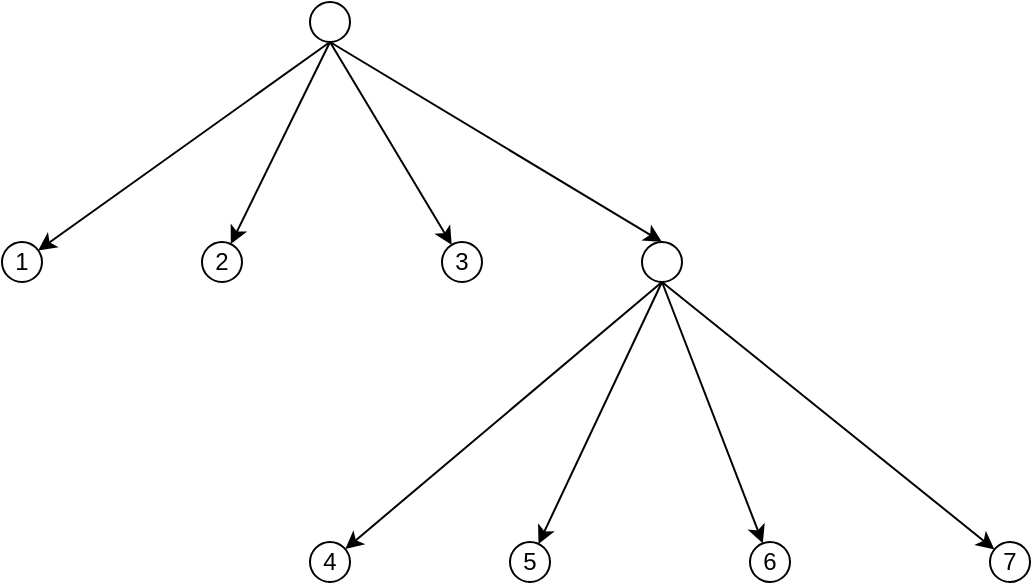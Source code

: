 <mxfile>
    <diagram id="H7DVuLG2uX3h5_tLT7E7" name="Page-1">
        <mxGraphModel dx="743" dy="752" grid="1" gridSize="10" guides="1" tooltips="1" connect="1" arrows="1" fold="1" page="1" pageScale="1" pageWidth="827" pageHeight="1169" math="0" shadow="0">
            <root>
                <mxCell id="0"/>
                <mxCell id="1" parent="0"/>
                <mxCell id="14" style="edgeStyle=none;html=1;exitX=0.5;exitY=1;exitDx=0;exitDy=0;" edge="1" parent="1" source="2" target="13">
                    <mxGeometry relative="1" as="geometry"/>
                </mxCell>
                <mxCell id="16" style="edgeStyle=none;html=1;exitX=0.5;exitY=1;exitDx=0;exitDy=0;" edge="1" parent="1" source="2" target="15">
                    <mxGeometry relative="1" as="geometry"/>
                </mxCell>
                <mxCell id="18" style="edgeStyle=none;html=1;exitX=0.5;exitY=1;exitDx=0;exitDy=0;" edge="1" parent="1" source="2" target="17">
                    <mxGeometry relative="1" as="geometry"/>
                </mxCell>
                <mxCell id="20" style="edgeStyle=none;html=1;exitX=0.5;exitY=1;exitDx=0;exitDy=0;entryX=0.5;entryY=0;entryDx=0;entryDy=0;" edge="1" parent="1" source="2" target="27">
                    <mxGeometry relative="1" as="geometry">
                        <mxPoint x="591.39" y="214.914" as="targetPoint"/>
                    </mxGeometry>
                </mxCell>
                <mxCell id="2" value="" style="ellipse;whiteSpace=wrap;html=1;aspect=fixed;" vertex="1" parent="1">
                    <mxGeometry x="404" y="90" width="20" height="20" as="geometry"/>
                </mxCell>
                <mxCell id="13" value="1" style="ellipse;whiteSpace=wrap;html=1;aspect=fixed;" vertex="1" parent="1">
                    <mxGeometry x="250" y="210" width="20" height="20" as="geometry"/>
                </mxCell>
                <mxCell id="15" value="2" style="ellipse;whiteSpace=wrap;html=1;aspect=fixed;" vertex="1" parent="1">
                    <mxGeometry x="350" y="210" width="20" height="20" as="geometry"/>
                </mxCell>
                <mxCell id="17" value="3" style="ellipse;whiteSpace=wrap;html=1;aspect=fixed;" vertex="1" parent="1">
                    <mxGeometry x="470" y="210" width="20" height="20" as="geometry"/>
                </mxCell>
                <mxCell id="23" style="edgeStyle=none;html=1;exitX=0.5;exitY=1;exitDx=0;exitDy=0;" edge="1" source="27" target="28" parent="1">
                    <mxGeometry relative="1" as="geometry"/>
                </mxCell>
                <mxCell id="24" style="edgeStyle=none;html=1;exitX=0.5;exitY=1;exitDx=0;exitDy=0;" edge="1" source="27" target="29" parent="1">
                    <mxGeometry relative="1" as="geometry"/>
                </mxCell>
                <mxCell id="25" style="edgeStyle=none;html=1;exitX=0.5;exitY=1;exitDx=0;exitDy=0;" edge="1" source="27" target="30" parent="1">
                    <mxGeometry relative="1" as="geometry"/>
                </mxCell>
                <mxCell id="26" style="edgeStyle=none;html=1;exitX=0.5;exitY=1;exitDx=0;exitDy=0;" edge="1" source="27" target="31" parent="1">
                    <mxGeometry relative="1" as="geometry"/>
                </mxCell>
                <mxCell id="27" value="" style="ellipse;whiteSpace=wrap;html=1;aspect=fixed;" vertex="1" parent="1">
                    <mxGeometry x="570" y="210" width="20" height="20" as="geometry"/>
                </mxCell>
                <mxCell id="28" value="4" style="ellipse;whiteSpace=wrap;html=1;aspect=fixed;" vertex="1" parent="1">
                    <mxGeometry x="404" y="360" width="20" height="20" as="geometry"/>
                </mxCell>
                <mxCell id="29" value="5" style="ellipse;whiteSpace=wrap;html=1;aspect=fixed;" vertex="1" parent="1">
                    <mxGeometry x="504" y="360" width="20" height="20" as="geometry"/>
                </mxCell>
                <mxCell id="30" value="6" style="ellipse;whiteSpace=wrap;html=1;aspect=fixed;" vertex="1" parent="1">
                    <mxGeometry x="624" y="360" width="20" height="20" as="geometry"/>
                </mxCell>
                <mxCell id="31" value="7" style="ellipse;whiteSpace=wrap;html=1;aspect=fixed;" vertex="1" parent="1">
                    <mxGeometry x="744" y="360" width="20" height="20" as="geometry"/>
                </mxCell>
            </root>
        </mxGraphModel>
    </diagram>
</mxfile>